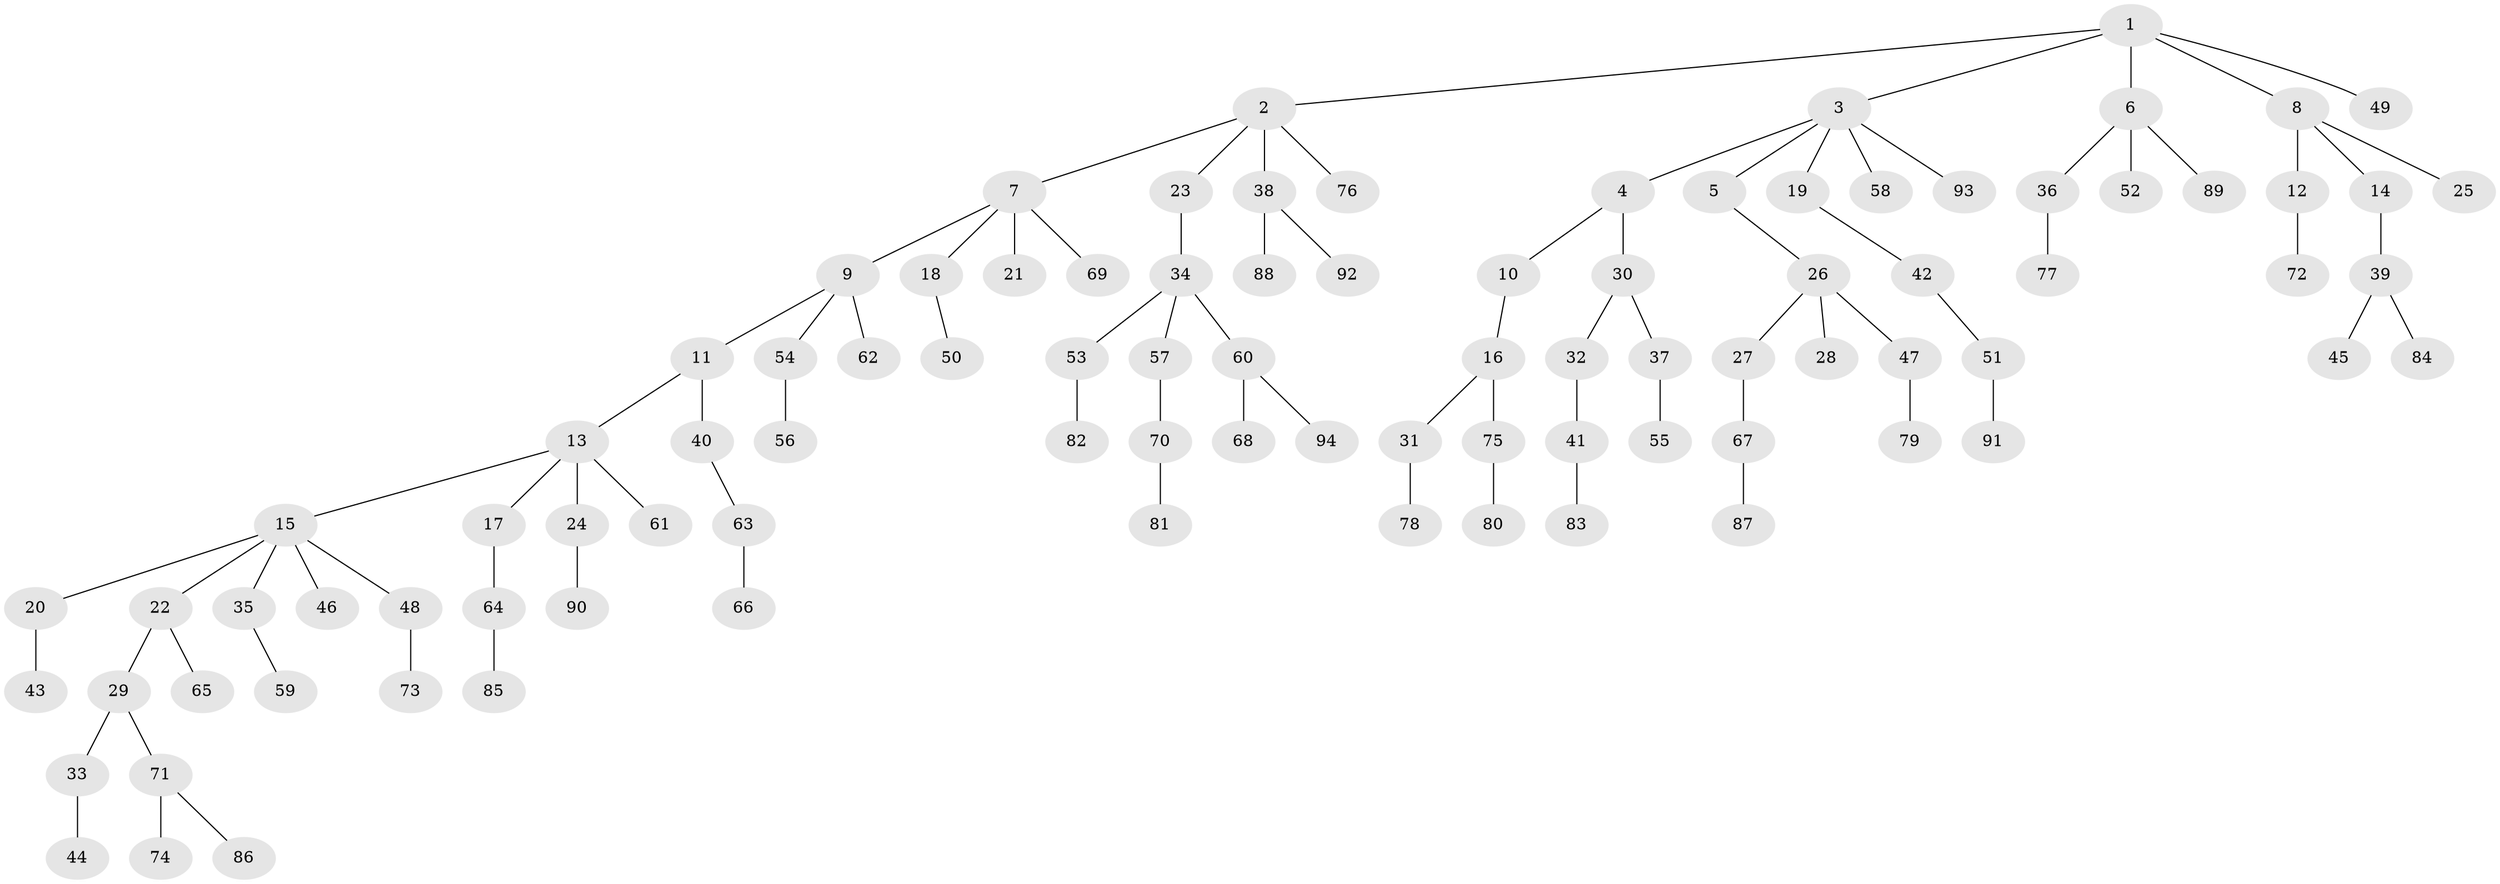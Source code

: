 // coarse degree distribution, {1: 0.7297297297297297, 4: 0.02702702702702703, 2: 0.16216216216216217, 9: 0.05405405405405406, 11: 0.02702702702702703}
// Generated by graph-tools (version 1.1) at 2025/55/03/04/25 21:55:59]
// undirected, 94 vertices, 93 edges
graph export_dot {
graph [start="1"]
  node [color=gray90,style=filled];
  1;
  2;
  3;
  4;
  5;
  6;
  7;
  8;
  9;
  10;
  11;
  12;
  13;
  14;
  15;
  16;
  17;
  18;
  19;
  20;
  21;
  22;
  23;
  24;
  25;
  26;
  27;
  28;
  29;
  30;
  31;
  32;
  33;
  34;
  35;
  36;
  37;
  38;
  39;
  40;
  41;
  42;
  43;
  44;
  45;
  46;
  47;
  48;
  49;
  50;
  51;
  52;
  53;
  54;
  55;
  56;
  57;
  58;
  59;
  60;
  61;
  62;
  63;
  64;
  65;
  66;
  67;
  68;
  69;
  70;
  71;
  72;
  73;
  74;
  75;
  76;
  77;
  78;
  79;
  80;
  81;
  82;
  83;
  84;
  85;
  86;
  87;
  88;
  89;
  90;
  91;
  92;
  93;
  94;
  1 -- 2;
  1 -- 3;
  1 -- 6;
  1 -- 8;
  1 -- 49;
  2 -- 7;
  2 -- 23;
  2 -- 38;
  2 -- 76;
  3 -- 4;
  3 -- 5;
  3 -- 19;
  3 -- 58;
  3 -- 93;
  4 -- 10;
  4 -- 30;
  5 -- 26;
  6 -- 36;
  6 -- 52;
  6 -- 89;
  7 -- 9;
  7 -- 18;
  7 -- 21;
  7 -- 69;
  8 -- 12;
  8 -- 14;
  8 -- 25;
  9 -- 11;
  9 -- 54;
  9 -- 62;
  10 -- 16;
  11 -- 13;
  11 -- 40;
  12 -- 72;
  13 -- 15;
  13 -- 17;
  13 -- 24;
  13 -- 61;
  14 -- 39;
  15 -- 20;
  15 -- 22;
  15 -- 35;
  15 -- 46;
  15 -- 48;
  16 -- 31;
  16 -- 75;
  17 -- 64;
  18 -- 50;
  19 -- 42;
  20 -- 43;
  22 -- 29;
  22 -- 65;
  23 -- 34;
  24 -- 90;
  26 -- 27;
  26 -- 28;
  26 -- 47;
  27 -- 67;
  29 -- 33;
  29 -- 71;
  30 -- 32;
  30 -- 37;
  31 -- 78;
  32 -- 41;
  33 -- 44;
  34 -- 53;
  34 -- 57;
  34 -- 60;
  35 -- 59;
  36 -- 77;
  37 -- 55;
  38 -- 88;
  38 -- 92;
  39 -- 45;
  39 -- 84;
  40 -- 63;
  41 -- 83;
  42 -- 51;
  47 -- 79;
  48 -- 73;
  51 -- 91;
  53 -- 82;
  54 -- 56;
  57 -- 70;
  60 -- 68;
  60 -- 94;
  63 -- 66;
  64 -- 85;
  67 -- 87;
  70 -- 81;
  71 -- 74;
  71 -- 86;
  75 -- 80;
}

